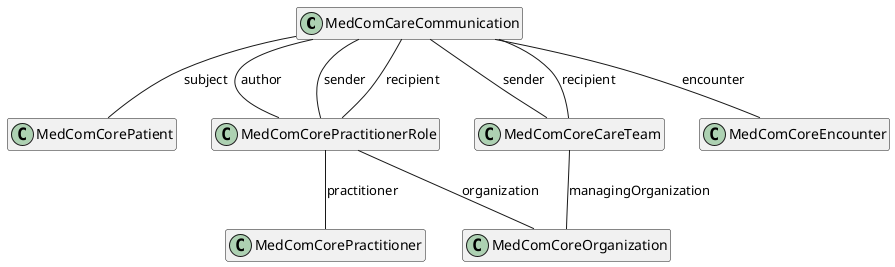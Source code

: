 @startuml CareCommunicationCommunication

hide empty members

class "MedComCareCommunication" as communication
class "MedComCorePatient" as patient
class "MedComCorePractitionerRole" as pracRole
class "MedComCoreCareTeam" as careteam
class "MedComCorePractitioner" as author
class "MedComCoreEncounter" as encounter
class "MedComCoreOrganization" as organization



communication -- encounter : "encounter"
communication -- patient : "subject"
communication -- pracRole : "author"
communication -- careteam : "sender"
communication -- careteam : "recipient"
communication -- pracRole : "sender"
communication -- pracRole : "recipient"
pracRole -- author : "practitioner"
pracRole -- organization : "organization"
careteam -- organization : "managingOrganization"

@enduml